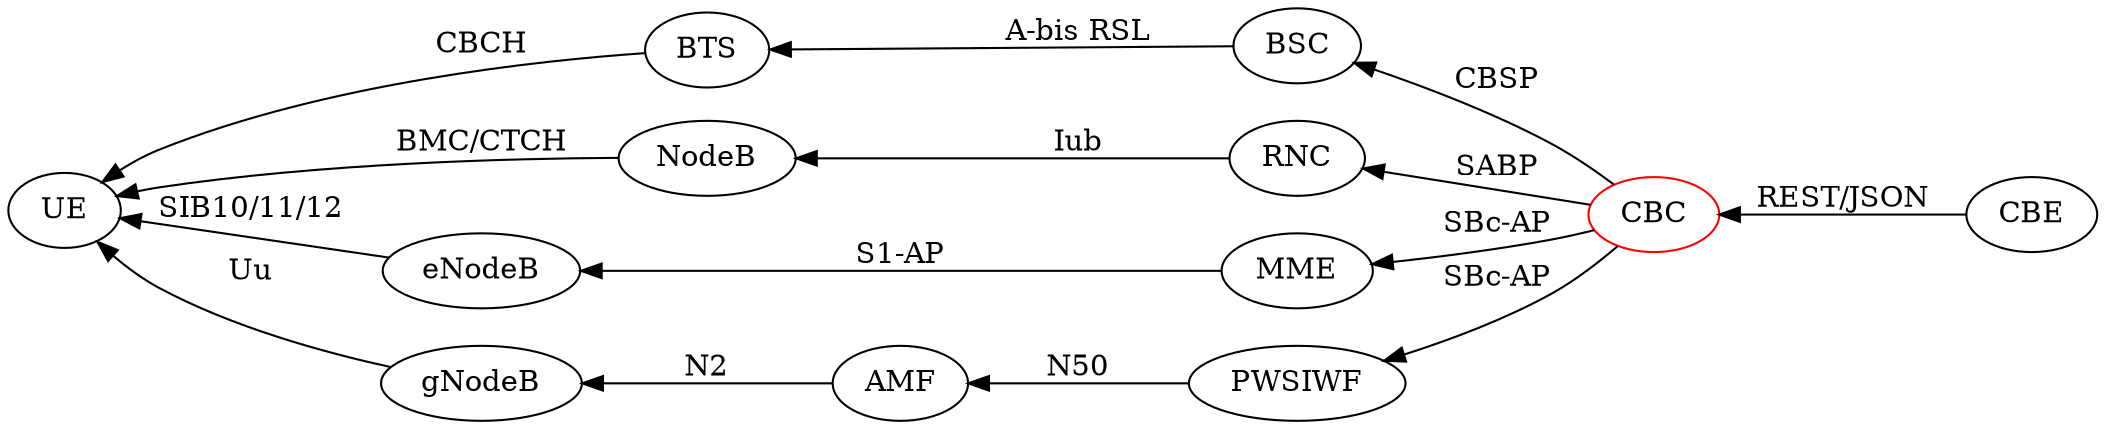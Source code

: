digraph G {
  rankdir = RL;
  CBC [color=red];
  CBE -> CBC [label="REST/JSON"];
  CBC -> BSC [label="CBSP"];
  CBC -> RNC [label="SABP"];
  CBC -> MME [label="SBc-AP"];
  CBC -> PWSIWF [label="SBc-AP"];

  PWSIWF -> AMF [label="N50"];

  BSC -> BTS [label="A-bis RSL"];
  RNC -> NodeB [label="Iub"];
  MME -> eNodeB [label="S1-AP"];
  AMF -> gNodeB [label="N2"];

  BTS -> UE [label="CBCH"];
  NodeB -> UE [label="BMC/CTCH"];
  eNodeB -> UE [label="SIB10/11/12"];
  gNodeB -> UE [label="Uu"];
}
